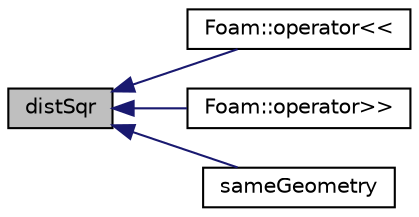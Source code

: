 digraph "distSqr"
{
  bgcolor="transparent";
  edge [fontname="Helvetica",fontsize="10",labelfontname="Helvetica",labelfontsize="10"];
  node [fontname="Helvetica",fontsize="10",shape=record];
  rankdir="LR";
  Node1 [label="distSqr",height=0.2,width=0.4,color="black", fillcolor="grey75", style="filled", fontcolor="black"];
  Node1 -> Node2 [dir="back",color="midnightblue",fontsize="10",style="solid",fontname="Helvetica"];
  Node2 [label="Foam::operator\<\<",height=0.2,width=0.4,color="black",URL="$a10725.html#a3a70bedc0de24a49c5605ff8c5456e1e"];
  Node1 -> Node3 [dir="back",color="midnightblue",fontsize="10",style="solid",fontname="Helvetica"];
  Node3 [label="Foam::operator\>\>",height=0.2,width=0.4,color="black",URL="$a10725.html#ab4deeb44e16b003ed4be939e49bb9644"];
  Node1 -> Node4 [dir="back",color="midnightblue",fontsize="10",style="solid",fontname="Helvetica"];
  Node4 [label="sameGeometry",height=0.2,width=0.4,color="black",URL="$a02843.html#a2bff1d23583d008cbfade24a8d3ddc49",tooltip="Check for identical geometrical data. Used for cyclics checking. "];
}
